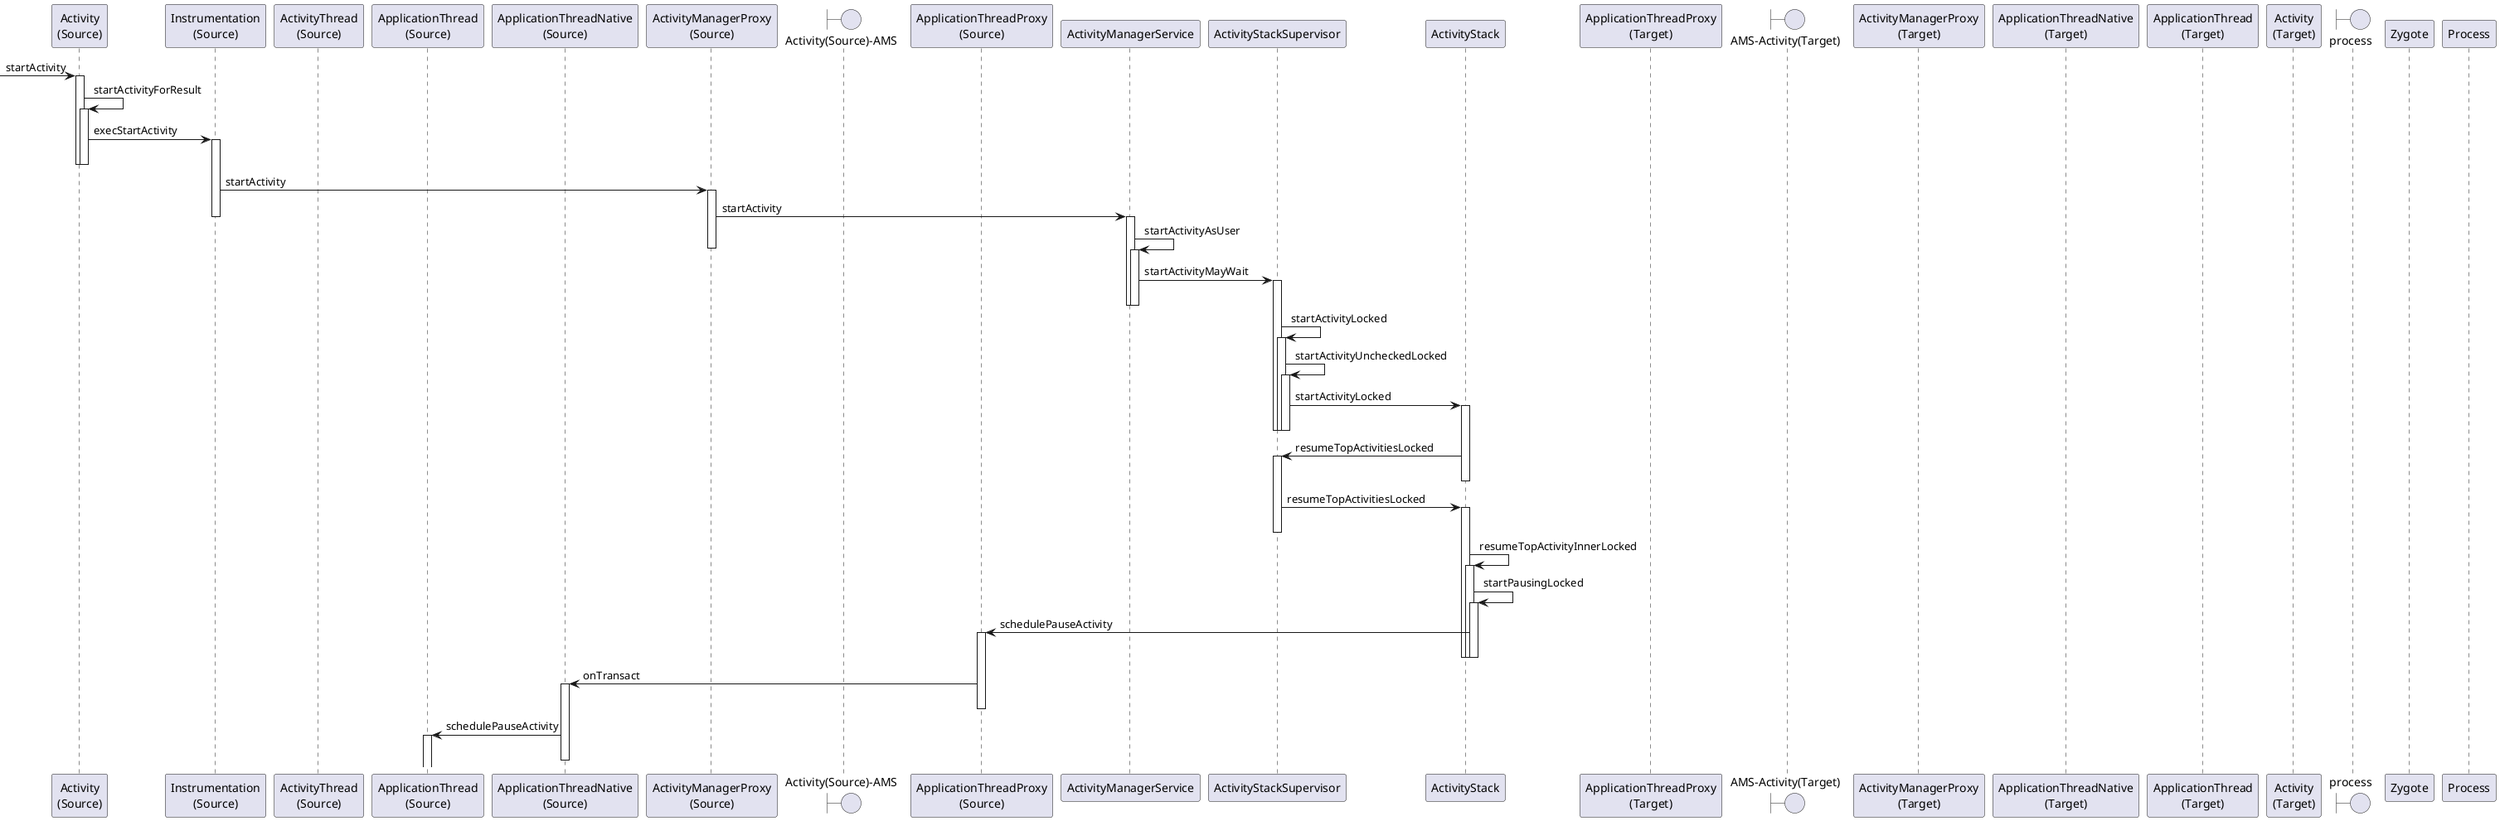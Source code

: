 @startuml
participant "Activity\n(Source)" as a
participant "Instrumentation\n(Source)" as instrument
participant "ActivityThread\n(Source)" as at1
participant "ApplicationThread\n(Source)" as apt1
participant "ApplicationThreadNative\n(Source)" as atn1
participant "ActivityManagerProxy\n(Source)" as amp1
boundary "Activity(Source)-AMS"
participant "ApplicationThreadProxy\n(Source)" as atp1
participant ActivityManagerService as ams
participant ActivityStackSupervisor as ass
participant ActivityStack as as
participant "ApplicationThreadProxy\n(Target)" as atp2
boundary "AMS-Activity(Target)"
participant "ActivityManagerProxy\n(Target)" as amp2
participant "ApplicationThreadNative\n(Target)" as atn2
participant "ApplicationThread\n(Target)" as apt2
participant "ActivityThread\n(Target)" as apt2
participant "Activity\n(Target)" as b
boundary process
participant Zygote as zygote
participant Process as proc

-> a: startActivity
activate a
a->a: startActivityForResult
activate a
a->instrument:execStartActivity
activate instrument
deactivate a
deactivate a
instrument->amp1:startActivity
activate amp1
amp1->ams:startActivity
deactivate instrument
activate ams
ams->ams:startActivityAsUser
deactivate amp1
activate ams
ams->ass:startActivityMayWait
activate ass
deactivate ams
deactivate ams
ass->ass:startActivityLocked
activate ass
ass->ass:startActivityUncheckedLocked
activate ass
ass->as:startActivityLocked
activate as
deactivate ass
deactivate ass
deactivate ass
as->ass:resumeTopActivitiesLocked
activate ass
deactivate as
ass->as:resumeTopActivitiesLocked
activate as
deactivate ass
as->as:resumeTopActivityInnerLocked
activate as
as->as:startPausingLocked
activate as
as->atp1:schedulePauseActivity
activate atp1
deactivate as
deactivate as
deactivate as
atp1->atn1:onTransact
activate atn1
deactivate atp1
atn1->apt1:schedulePauseActivity
activate apt1
deactivate atn1


























@enduml